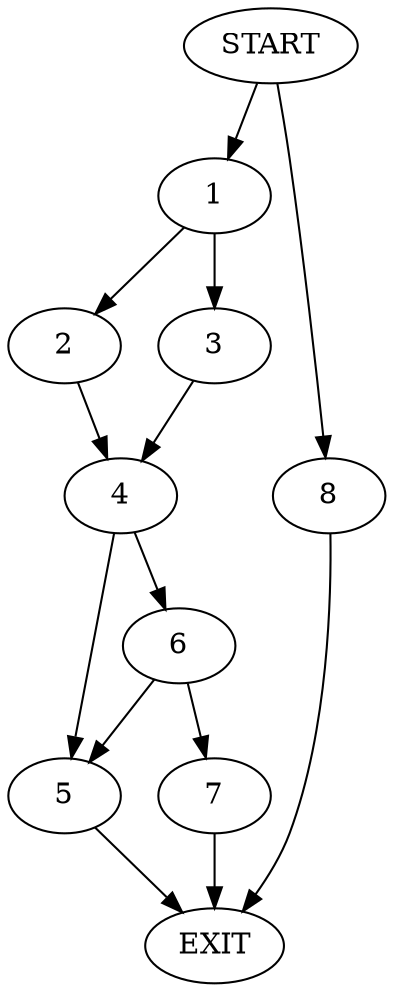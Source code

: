 digraph {
0 [label="START"]
9 [label="EXIT"]
0 -> 1
1 -> 2
1 -> 3
2 -> 4
3 -> 4
4 -> 5
4 -> 6
5 -> 9
6 -> 5
6 -> 7
7 -> 9
0 -> 8
8 -> 9
}
